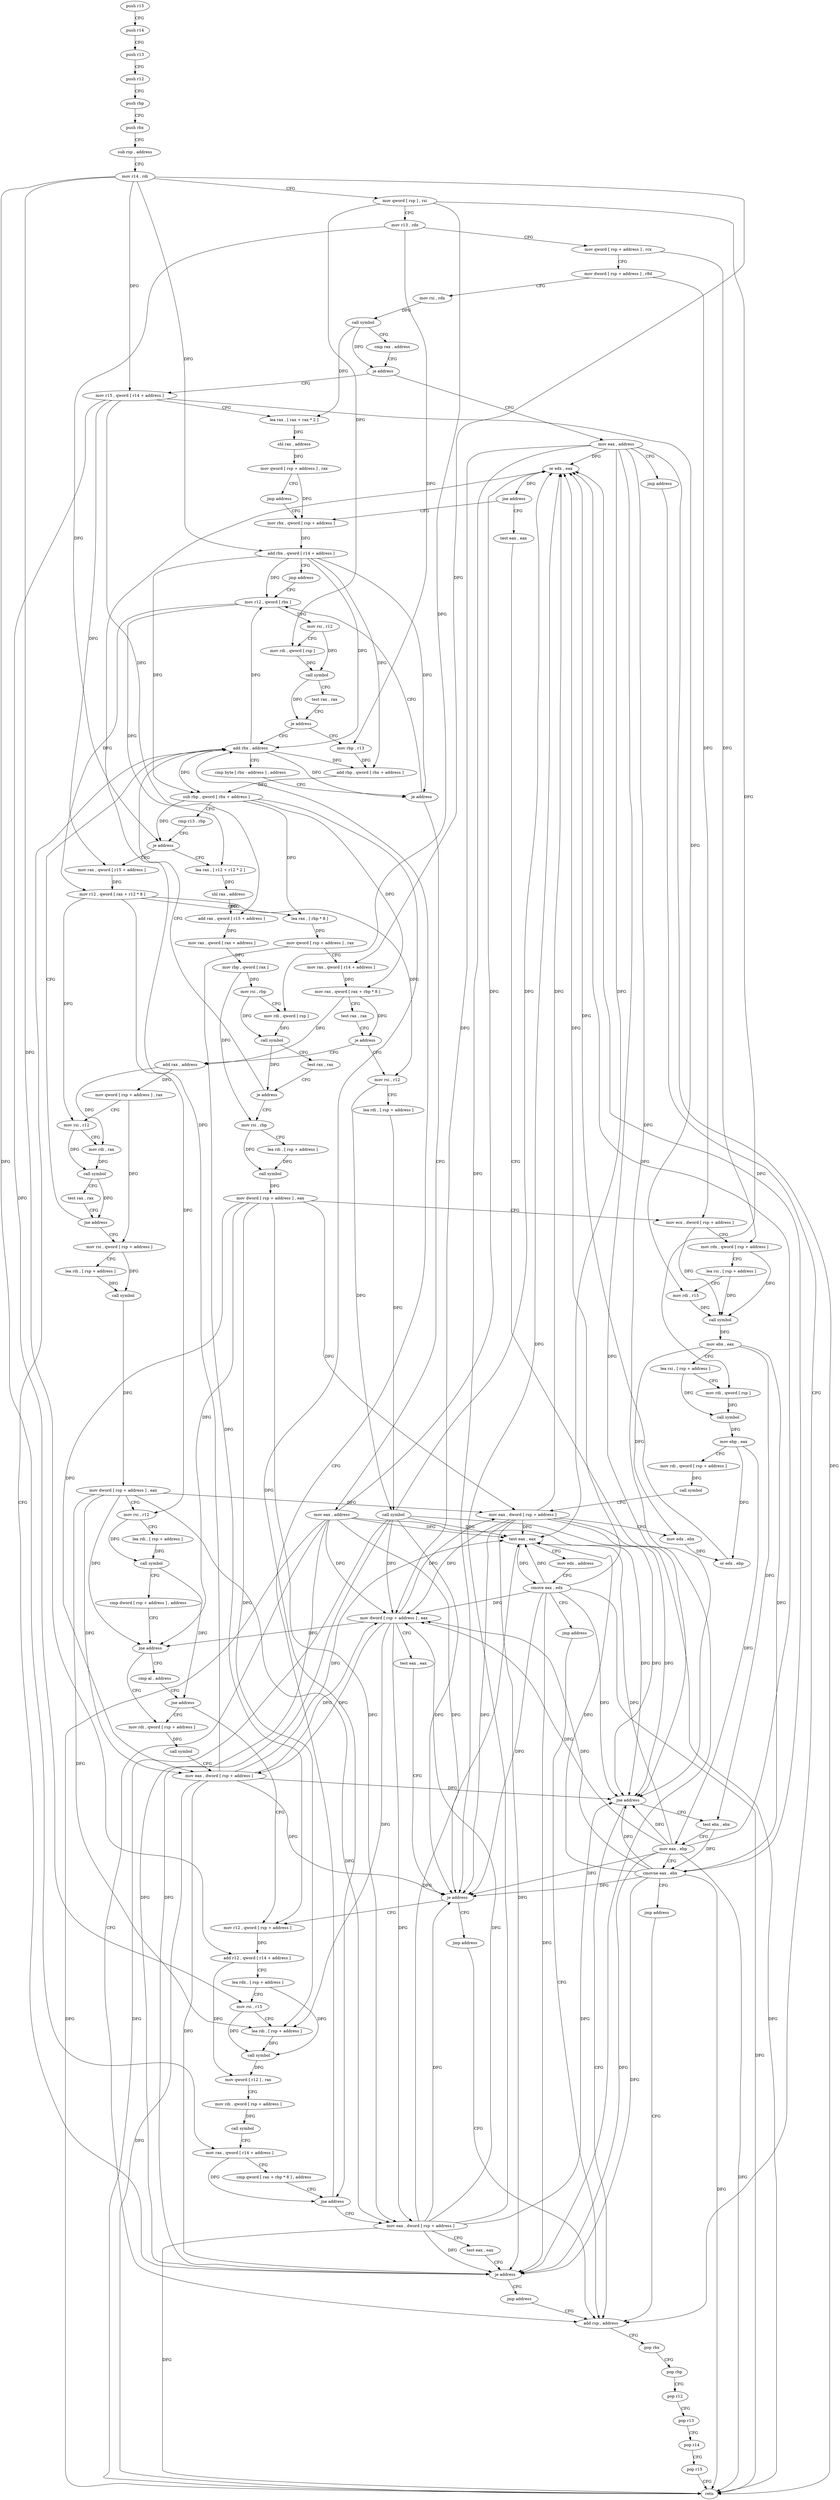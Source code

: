 digraph "func" {
"4345201" [label = "push r15" ]
"4345203" [label = "push r14" ]
"4345205" [label = "push r13" ]
"4345207" [label = "push r12" ]
"4345209" [label = "push rbp" ]
"4345210" [label = "push rbx" ]
"4345211" [label = "sub rsp , address" ]
"4345215" [label = "mov r14 , rdi" ]
"4345218" [label = "mov qword [ rsp ] , rsi" ]
"4345222" [label = "mov r13 , rdx" ]
"4345225" [label = "mov qword [ rsp + address ] , rcx" ]
"4345230" [label = "mov dword [ rsp + address ] , r8d" ]
"4345235" [label = "mov rsi , rdx" ]
"4345238" [label = "call symbol" ]
"4345243" [label = "cmp rax , address" ]
"4345247" [label = "je address" ]
"4345746" [label = "mov eax , address" ]
"4345253" [label = "mov r15 , qword [ r14 + address ]" ]
"4345751" [label = "jmp address" ]
"4345731" [label = "add rsp , address" ]
"4345260" [label = "lea rax , [ rax + rax * 2 ]" ]
"4345264" [label = "shl rax , address" ]
"4345268" [label = "mov qword [ rsp + address ] , rax" ]
"4345273" [label = "jmp address" ]
"4345643" [label = "mov rbx , qword [ rsp + address ]" ]
"4345735" [label = "pop rbx" ]
"4345736" [label = "pop rbp" ]
"4345737" [label = "pop r12" ]
"4345739" [label = "pop r13" ]
"4345741" [label = "pop r14" ]
"4345743" [label = "pop r15" ]
"4345745" [label = "retn" ]
"4345648" [label = "add rbx , qword [ r14 + address ]" ]
"4345655" [label = "jmp address" ]
"4345332" [label = "mov r12 , qword [ rbx ]" ]
"4345335" [label = "mov rsi , r12" ]
"4345338" [label = "mov rdi , qword [ rsp ]" ]
"4345342" [label = "call symbol" ]
"4345347" [label = "test rax , rax" ]
"4345350" [label = "je address" ]
"4345318" [label = "add rbx , address" ]
"4345352" [label = "mov rbp , r13" ]
"4345322" [label = "cmp byte [ rbx - address ] , address" ]
"4345326" [label = "je address" ]
"4345726" [label = "mov eax , address" ]
"4345355" [label = "add rbp , qword [ rbx + address ]" ]
"4345359" [label = "sub rbp , qword [ rbx + address ]" ]
"4345363" [label = "cmp r13 , rbp" ]
"4345366" [label = "je address" ]
"4345278" [label = "lea rax , [ r12 + r12 * 2 ]" ]
"4345368" [label = "mov rax , qword [ r15 + address ]" ]
"4345282" [label = "shl rax , address" ]
"4345286" [label = "add rax , qword [ r15 + address ]" ]
"4345290" [label = "mov rax , qword [ rax + address ]" ]
"4345294" [label = "mov rbp , qword [ rax ]" ]
"4345297" [label = "mov rsi , rbp" ]
"4345300" [label = "mov rdi , qword [ rsp ]" ]
"4345304" [label = "call symbol" ]
"4345309" [label = "test rax , rax" ]
"4345312" [label = "je address" ]
"4345564" [label = "mov rsi , rbp" ]
"4345372" [label = "mov r12 , qword [ rax + r12 * 8 ]" ]
"4345376" [label = "lea rax , [ rbp * 8 ]" ]
"4345384" [label = "mov qword [ rsp + address ] , rax" ]
"4345389" [label = "mov rax , qword [ r14 + address ]" ]
"4345396" [label = "mov rax , qword [ rax + rbp * 8 ]" ]
"4345400" [label = "test rax , rax" ]
"4345403" [label = "je address" ]
"4345699" [label = "mov rsi , r12" ]
"4345409" [label = "add rax , address" ]
"4345567" [label = "lea rdi , [ rsp + address ]" ]
"4345572" [label = "call symbol" ]
"4345577" [label = "mov dword [ rsp + address ] , eax" ]
"4345581" [label = "mov ecx , dword [ rsp + address ]" ]
"4345585" [label = "mov rdx , qword [ rsp + address ]" ]
"4345590" [label = "lea rsi , [ rsp + address ]" ]
"4345595" [label = "mov rdi , r15" ]
"4345598" [label = "call symbol" ]
"4345603" [label = "mov ebx , eax" ]
"4345605" [label = "lea rsi , [ rsp + address ]" ]
"4345610" [label = "mov rdi , qword [ rsp ]" ]
"4345614" [label = "call symbol" ]
"4345619" [label = "mov ebp , eax" ]
"4345621" [label = "mov rdi , qword [ rsp + address ]" ]
"4345626" [label = "call symbol" ]
"4345631" [label = "mov eax , dword [ rsp + address ]" ]
"4345635" [label = "mov edx , ebx" ]
"4345637" [label = "or edx , ebp" ]
"4345639" [label = "or edx , eax" ]
"4345641" [label = "jne address" ]
"4345660" [label = "test eax , eax" ]
"4345702" [label = "lea rdi , [ rsp + address ]" ]
"4345707" [label = "call symbol" ]
"4345712" [label = "mov dword [ rsp + address ] , eax" ]
"4345716" [label = "test eax , eax" ]
"4345718" [label = "je address" ]
"4345485" [label = "mov r12 , qword [ rsp + address ]" ]
"4345724" [label = "jmp address" ]
"4345413" [label = "mov qword [ rsp + address ] , rax" ]
"4345418" [label = "mov rsi , r12" ]
"4345421" [label = "mov rdi , rax" ]
"4345424" [label = "call symbol" ]
"4345429" [label = "test rax , rax" ]
"4345432" [label = "jne address" ]
"4345434" [label = "mov rsi , qword [ rsp + address ]" ]
"4345662" [label = "jne address" ]
"4345664" [label = "test ebx , ebx" ]
"4345490" [label = "add r12 , qword [ r14 + address ]" ]
"4345497" [label = "lea rdx , [ rsp + address ]" ]
"4345502" [label = "mov rsi , r15" ]
"4345505" [label = "lea rdi , [ rsp + address ]" ]
"4345510" [label = "call symbol" ]
"4345515" [label = "mov qword [ r12 ] , rax" ]
"4345519" [label = "mov rdi , qword [ rsp + address ]" ]
"4345524" [label = "call symbol" ]
"4345529" [label = "mov rax , qword [ r14 + address ]" ]
"4345536" [label = "cmp qword [ rax + rbp * 8 ] , address" ]
"4345541" [label = "jne address" ]
"4345547" [label = "mov eax , dword [ rsp + address ]" ]
"4345439" [label = "lea rdi , [ rsp + address ]" ]
"4345444" [label = "call symbol" ]
"4345449" [label = "mov dword [ rsp + address ] , eax" ]
"4345453" [label = "mov rsi , r12" ]
"4345456" [label = "lea rdi , [ rsp + address ]" ]
"4345461" [label = "call symbol" ]
"4345466" [label = "cmp dword [ rsp + address ] , address" ]
"4345471" [label = "jne address" ]
"4345673" [label = "mov rdi , qword [ rsp + address ]" ]
"4345477" [label = "cmp al , address" ]
"4345666" [label = "mov eax , ebp" ]
"4345668" [label = "cmovne eax , ebx" ]
"4345671" [label = "jmp address" ]
"4345551" [label = "test eax , eax" ]
"4345553" [label = "je address" ]
"4345559" [label = "jmp address" ]
"4345678" [label = "call symbol" ]
"4345683" [label = "mov eax , dword [ rsp + address ]" ]
"4345687" [label = "test eax , eax" ]
"4345689" [label = "mov edx , address" ]
"4345694" [label = "cmove eax , edx" ]
"4345697" [label = "jmp address" ]
"4345479" [label = "jne address" ]
"4345201" -> "4345203" [ label = "CFG" ]
"4345203" -> "4345205" [ label = "CFG" ]
"4345205" -> "4345207" [ label = "CFG" ]
"4345207" -> "4345209" [ label = "CFG" ]
"4345209" -> "4345210" [ label = "CFG" ]
"4345210" -> "4345211" [ label = "CFG" ]
"4345211" -> "4345215" [ label = "CFG" ]
"4345215" -> "4345218" [ label = "CFG" ]
"4345215" -> "4345253" [ label = "DFG" ]
"4345215" -> "4345648" [ label = "DFG" ]
"4345215" -> "4345389" [ label = "DFG" ]
"4345215" -> "4345490" [ label = "DFG" ]
"4345215" -> "4345529" [ label = "DFG" ]
"4345218" -> "4345222" [ label = "CFG" ]
"4345218" -> "4345338" [ label = "DFG" ]
"4345218" -> "4345300" [ label = "DFG" ]
"4345218" -> "4345610" [ label = "DFG" ]
"4345222" -> "4345225" [ label = "CFG" ]
"4345222" -> "4345352" [ label = "DFG" ]
"4345222" -> "4345366" [ label = "DFG" ]
"4345225" -> "4345230" [ label = "CFG" ]
"4345225" -> "4345585" [ label = "DFG" ]
"4345230" -> "4345235" [ label = "CFG" ]
"4345230" -> "4345581" [ label = "DFG" ]
"4345235" -> "4345238" [ label = "DFG" ]
"4345238" -> "4345243" [ label = "CFG" ]
"4345238" -> "4345247" [ label = "DFG" ]
"4345238" -> "4345260" [ label = "DFG" ]
"4345243" -> "4345247" [ label = "CFG" ]
"4345247" -> "4345746" [ label = "CFG" ]
"4345247" -> "4345253" [ label = "CFG" ]
"4345746" -> "4345751" [ label = "CFG" ]
"4345746" -> "4345745" [ label = "DFG" ]
"4345746" -> "4345639" [ label = "DFG" ]
"4345746" -> "4345712" [ label = "DFG" ]
"4345746" -> "4345718" [ label = "DFG" ]
"4345746" -> "4345662" [ label = "DFG" ]
"4345746" -> "4345553" [ label = "DFG" ]
"4345746" -> "4345687" [ label = "DFG" ]
"4345253" -> "4345260" [ label = "CFG" ]
"4345253" -> "4345286" [ label = "DFG" ]
"4345253" -> "4345368" [ label = "DFG" ]
"4345253" -> "4345595" [ label = "DFG" ]
"4345253" -> "4345502" [ label = "DFG" ]
"4345751" -> "4345731" [ label = "CFG" ]
"4345731" -> "4345735" [ label = "CFG" ]
"4345260" -> "4345264" [ label = "DFG" ]
"4345264" -> "4345268" [ label = "DFG" ]
"4345268" -> "4345273" [ label = "CFG" ]
"4345268" -> "4345643" [ label = "DFG" ]
"4345273" -> "4345643" [ label = "CFG" ]
"4345643" -> "4345648" [ label = "DFG" ]
"4345735" -> "4345736" [ label = "CFG" ]
"4345736" -> "4345737" [ label = "CFG" ]
"4345737" -> "4345739" [ label = "CFG" ]
"4345739" -> "4345741" [ label = "CFG" ]
"4345741" -> "4345743" [ label = "CFG" ]
"4345743" -> "4345745" [ label = "CFG" ]
"4345648" -> "4345655" [ label = "CFG" ]
"4345648" -> "4345332" [ label = "DFG" ]
"4345648" -> "4345318" [ label = "DFG" ]
"4345648" -> "4345326" [ label = "DFG" ]
"4345648" -> "4345355" [ label = "DFG" ]
"4345648" -> "4345359" [ label = "DFG" ]
"4345655" -> "4345332" [ label = "CFG" ]
"4345332" -> "4345335" [ label = "DFG" ]
"4345332" -> "4345278" [ label = "DFG" ]
"4345332" -> "4345372" [ label = "DFG" ]
"4345335" -> "4345338" [ label = "CFG" ]
"4345335" -> "4345342" [ label = "DFG" ]
"4345338" -> "4345342" [ label = "DFG" ]
"4345342" -> "4345347" [ label = "CFG" ]
"4345342" -> "4345350" [ label = "DFG" ]
"4345347" -> "4345350" [ label = "CFG" ]
"4345350" -> "4345318" [ label = "CFG" ]
"4345350" -> "4345352" [ label = "CFG" ]
"4345318" -> "4345322" [ label = "CFG" ]
"4345318" -> "4345332" [ label = "DFG" ]
"4345318" -> "4345326" [ label = "DFG" ]
"4345318" -> "4345355" [ label = "DFG" ]
"4345318" -> "4345359" [ label = "DFG" ]
"4345352" -> "4345355" [ label = "DFG" ]
"4345322" -> "4345326" [ label = "CFG" ]
"4345326" -> "4345726" [ label = "CFG" ]
"4345326" -> "4345332" [ label = "CFG" ]
"4345726" -> "4345731" [ label = "CFG" ]
"4345726" -> "4345745" [ label = "DFG" ]
"4345726" -> "4345639" [ label = "DFG" ]
"4345726" -> "4345712" [ label = "DFG" ]
"4345726" -> "4345718" [ label = "DFG" ]
"4345726" -> "4345662" [ label = "DFG" ]
"4345726" -> "4345553" [ label = "DFG" ]
"4345726" -> "4345687" [ label = "DFG" ]
"4345355" -> "4345359" [ label = "DFG" ]
"4345359" -> "4345363" [ label = "CFG" ]
"4345359" -> "4345366" [ label = "DFG" ]
"4345359" -> "4345376" [ label = "DFG" ]
"4345359" -> "4345396" [ label = "DFG" ]
"4345359" -> "4345541" [ label = "DFG" ]
"4345363" -> "4345366" [ label = "CFG" ]
"4345366" -> "4345278" [ label = "CFG" ]
"4345366" -> "4345368" [ label = "CFG" ]
"4345278" -> "4345282" [ label = "DFG" ]
"4345368" -> "4345372" [ label = "DFG" ]
"4345282" -> "4345286" [ label = "DFG" ]
"4345286" -> "4345290" [ label = "DFG" ]
"4345290" -> "4345294" [ label = "DFG" ]
"4345294" -> "4345297" [ label = "DFG" ]
"4345294" -> "4345564" [ label = "DFG" ]
"4345297" -> "4345300" [ label = "CFG" ]
"4345297" -> "4345304" [ label = "DFG" ]
"4345300" -> "4345304" [ label = "DFG" ]
"4345304" -> "4345309" [ label = "CFG" ]
"4345304" -> "4345312" [ label = "DFG" ]
"4345309" -> "4345312" [ label = "CFG" ]
"4345312" -> "4345564" [ label = "CFG" ]
"4345312" -> "4345318" [ label = "CFG" ]
"4345564" -> "4345567" [ label = "CFG" ]
"4345564" -> "4345572" [ label = "DFG" ]
"4345372" -> "4345376" [ label = "CFG" ]
"4345372" -> "4345699" [ label = "DFG" ]
"4345372" -> "4345418" [ label = "DFG" ]
"4345372" -> "4345453" [ label = "DFG" ]
"4345376" -> "4345384" [ label = "DFG" ]
"4345384" -> "4345389" [ label = "CFG" ]
"4345384" -> "4345485" [ label = "DFG" ]
"4345389" -> "4345396" [ label = "DFG" ]
"4345396" -> "4345400" [ label = "CFG" ]
"4345396" -> "4345403" [ label = "DFG" ]
"4345396" -> "4345409" [ label = "DFG" ]
"4345400" -> "4345403" [ label = "CFG" ]
"4345403" -> "4345699" [ label = "CFG" ]
"4345403" -> "4345409" [ label = "CFG" ]
"4345699" -> "4345702" [ label = "CFG" ]
"4345699" -> "4345707" [ label = "DFG" ]
"4345409" -> "4345413" [ label = "DFG" ]
"4345409" -> "4345421" [ label = "DFG" ]
"4345567" -> "4345572" [ label = "DFG" ]
"4345572" -> "4345577" [ label = "DFG" ]
"4345577" -> "4345581" [ label = "CFG" ]
"4345577" -> "4345631" [ label = "DFG" ]
"4345577" -> "4345471" [ label = "DFG" ]
"4345577" -> "4345547" [ label = "DFG" ]
"4345577" -> "4345683" [ label = "DFG" ]
"4345577" -> "4345505" [ label = "DFG" ]
"4345581" -> "4345585" [ label = "CFG" ]
"4345581" -> "4345598" [ label = "DFG" ]
"4345585" -> "4345590" [ label = "CFG" ]
"4345585" -> "4345598" [ label = "DFG" ]
"4345590" -> "4345595" [ label = "CFG" ]
"4345590" -> "4345598" [ label = "DFG" ]
"4345595" -> "4345598" [ label = "DFG" ]
"4345598" -> "4345603" [ label = "DFG" ]
"4345603" -> "4345605" [ label = "CFG" ]
"4345603" -> "4345635" [ label = "DFG" ]
"4345603" -> "4345664" [ label = "DFG" ]
"4345603" -> "4345668" [ label = "DFG" ]
"4345605" -> "4345610" [ label = "CFG" ]
"4345605" -> "4345614" [ label = "DFG" ]
"4345610" -> "4345614" [ label = "DFG" ]
"4345614" -> "4345619" [ label = "DFG" ]
"4345619" -> "4345621" [ label = "CFG" ]
"4345619" -> "4345637" [ label = "DFG" ]
"4345619" -> "4345666" [ label = "DFG" ]
"4345621" -> "4345626" [ label = "DFG" ]
"4345626" -> "4345631" [ label = "CFG" ]
"4345631" -> "4345635" [ label = "CFG" ]
"4345631" -> "4345745" [ label = "DFG" ]
"4345631" -> "4345639" [ label = "DFG" ]
"4345631" -> "4345712" [ label = "DFG" ]
"4345631" -> "4345718" [ label = "DFG" ]
"4345631" -> "4345662" [ label = "DFG" ]
"4345631" -> "4345553" [ label = "DFG" ]
"4345631" -> "4345687" [ label = "DFG" ]
"4345635" -> "4345637" [ label = "DFG" ]
"4345637" -> "4345639" [ label = "DFG" ]
"4345639" -> "4345641" [ label = "DFG" ]
"4345641" -> "4345660" [ label = "CFG" ]
"4345641" -> "4345643" [ label = "CFG" ]
"4345660" -> "4345662" [ label = "CFG" ]
"4345702" -> "4345707" [ label = "DFG" ]
"4345707" -> "4345712" [ label = "DFG" ]
"4345707" -> "4345639" [ label = "DFG" ]
"4345707" -> "4345745" [ label = "DFG" ]
"4345707" -> "4345718" [ label = "DFG" ]
"4345707" -> "4345662" [ label = "DFG" ]
"4345707" -> "4345553" [ label = "DFG" ]
"4345707" -> "4345687" [ label = "DFG" ]
"4345712" -> "4345716" [ label = "CFG" ]
"4345712" -> "4345631" [ label = "DFG" ]
"4345712" -> "4345471" [ label = "DFG" ]
"4345712" -> "4345547" [ label = "DFG" ]
"4345712" -> "4345683" [ label = "DFG" ]
"4345712" -> "4345505" [ label = "DFG" ]
"4345716" -> "4345718" [ label = "CFG" ]
"4345718" -> "4345485" [ label = "CFG" ]
"4345718" -> "4345724" [ label = "CFG" ]
"4345485" -> "4345490" [ label = "DFG" ]
"4345724" -> "4345731" [ label = "CFG" ]
"4345413" -> "4345418" [ label = "CFG" ]
"4345413" -> "4345434" [ label = "DFG" ]
"4345418" -> "4345421" [ label = "CFG" ]
"4345418" -> "4345424" [ label = "DFG" ]
"4345421" -> "4345424" [ label = "DFG" ]
"4345424" -> "4345429" [ label = "CFG" ]
"4345424" -> "4345432" [ label = "DFG" ]
"4345429" -> "4345432" [ label = "CFG" ]
"4345432" -> "4345318" [ label = "CFG" ]
"4345432" -> "4345434" [ label = "CFG" ]
"4345434" -> "4345439" [ label = "CFG" ]
"4345434" -> "4345444" [ label = "DFG" ]
"4345662" -> "4345731" [ label = "CFG" ]
"4345662" -> "4345664" [ label = "CFG" ]
"4345664" -> "4345666" [ label = "CFG" ]
"4345664" -> "4345668" [ label = "DFG" ]
"4345490" -> "4345497" [ label = "CFG" ]
"4345490" -> "4345515" [ label = "DFG" ]
"4345497" -> "4345502" [ label = "CFG" ]
"4345497" -> "4345510" [ label = "DFG" ]
"4345502" -> "4345505" [ label = "CFG" ]
"4345502" -> "4345510" [ label = "DFG" ]
"4345505" -> "4345510" [ label = "DFG" ]
"4345510" -> "4345515" [ label = "DFG" ]
"4345515" -> "4345519" [ label = "CFG" ]
"4345519" -> "4345524" [ label = "DFG" ]
"4345524" -> "4345529" [ label = "CFG" ]
"4345529" -> "4345536" [ label = "CFG" ]
"4345529" -> "4345541" [ label = "DFG" ]
"4345536" -> "4345541" [ label = "CFG" ]
"4345541" -> "4345318" [ label = "CFG" ]
"4345541" -> "4345547" [ label = "CFG" ]
"4345547" -> "4345551" [ label = "CFG" ]
"4345547" -> "4345639" [ label = "DFG" ]
"4345547" -> "4345712" [ label = "DFG" ]
"4345547" -> "4345718" [ label = "DFG" ]
"4345547" -> "4345662" [ label = "DFG" ]
"4345547" -> "4345745" [ label = "DFG" ]
"4345547" -> "4345553" [ label = "DFG" ]
"4345547" -> "4345687" [ label = "DFG" ]
"4345439" -> "4345444" [ label = "DFG" ]
"4345444" -> "4345449" [ label = "DFG" ]
"4345449" -> "4345453" [ label = "CFG" ]
"4345449" -> "4345631" [ label = "DFG" ]
"4345449" -> "4345505" [ label = "DFG" ]
"4345449" -> "4345471" [ label = "DFG" ]
"4345449" -> "4345547" [ label = "DFG" ]
"4345449" -> "4345683" [ label = "DFG" ]
"4345453" -> "4345456" [ label = "CFG" ]
"4345453" -> "4345461" [ label = "DFG" ]
"4345456" -> "4345461" [ label = "DFG" ]
"4345461" -> "4345466" [ label = "CFG" ]
"4345461" -> "4345479" [ label = "DFG" ]
"4345466" -> "4345471" [ label = "CFG" ]
"4345471" -> "4345673" [ label = "CFG" ]
"4345471" -> "4345477" [ label = "CFG" ]
"4345673" -> "4345678" [ label = "DFG" ]
"4345477" -> "4345479" [ label = "CFG" ]
"4345666" -> "4345668" [ label = "CFG" ]
"4345666" -> "4345639" [ label = "DFG" ]
"4345666" -> "4345712" [ label = "DFG" ]
"4345666" -> "4345718" [ label = "DFG" ]
"4345666" -> "4345662" [ label = "DFG" ]
"4345666" -> "4345745" [ label = "DFG" ]
"4345666" -> "4345553" [ label = "DFG" ]
"4345666" -> "4345687" [ label = "DFG" ]
"4345668" -> "4345671" [ label = "CFG" ]
"4345668" -> "4345639" [ label = "DFG" ]
"4345668" -> "4345712" [ label = "DFG" ]
"4345668" -> "4345718" [ label = "DFG" ]
"4345668" -> "4345662" [ label = "DFG" ]
"4345668" -> "4345553" [ label = "DFG" ]
"4345668" -> "4345687" [ label = "DFG" ]
"4345668" -> "4345745" [ label = "DFG" ]
"4345671" -> "4345731" [ label = "CFG" ]
"4345551" -> "4345553" [ label = "CFG" ]
"4345553" -> "4345318" [ label = "CFG" ]
"4345553" -> "4345559" [ label = "CFG" ]
"4345559" -> "4345731" [ label = "CFG" ]
"4345678" -> "4345683" [ label = "CFG" ]
"4345683" -> "4345687" [ label = "DFG" ]
"4345683" -> "4345639" [ label = "DFG" ]
"4345683" -> "4345712" [ label = "DFG" ]
"4345683" -> "4345718" [ label = "DFG" ]
"4345683" -> "4345662" [ label = "DFG" ]
"4345683" -> "4345553" [ label = "DFG" ]
"4345683" -> "4345745" [ label = "DFG" ]
"4345687" -> "4345689" [ label = "CFG" ]
"4345687" -> "4345694" [ label = "DFG" ]
"4345689" -> "4345694" [ label = "CFG" ]
"4345694" -> "4345697" [ label = "CFG" ]
"4345694" -> "4345639" [ label = "DFG" ]
"4345694" -> "4345712" [ label = "DFG" ]
"4345694" -> "4345718" [ label = "DFG" ]
"4345694" -> "4345662" [ label = "DFG" ]
"4345694" -> "4345553" [ label = "DFG" ]
"4345694" -> "4345687" [ label = "DFG" ]
"4345694" -> "4345745" [ label = "DFG" ]
"4345697" -> "4345731" [ label = "CFG" ]
"4345479" -> "4345673" [ label = "CFG" ]
"4345479" -> "4345485" [ label = "CFG" ]
}

